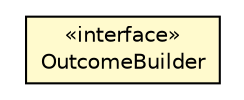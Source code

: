 #!/usr/local/bin/dot
#
# Class diagram 
# Generated by UMLGraph version R5_6-24-gf6e263 (http://www.umlgraph.org/)
#

digraph G {
	edge [fontname="Helvetica",fontsize=10,labelfontname="Helvetica",labelfontsize=10];
	node [fontname="Helvetica",fontsize=10,shape=plaintext];
	nodesep=0.25;
	ranksep=0.5;
	// org.qiweb.api.outcomes.OutcomeBuilder
	c21467 [label=<<table title="org.qiweb.api.outcomes.OutcomeBuilder" border="0" cellborder="1" cellspacing="0" cellpadding="2" port="p" bgcolor="lemonChiffon" href="./OutcomeBuilder.html">
		<tr><td><table border="0" cellspacing="0" cellpadding="1">
<tr><td align="center" balign="center"> &#171;interface&#187; </td></tr>
<tr><td align="center" balign="center"> OutcomeBuilder </td></tr>
		</table></td></tr>
		</table>>, URL="./OutcomeBuilder.html", fontname="Helvetica", fontcolor="black", fontsize=10.0];
}

